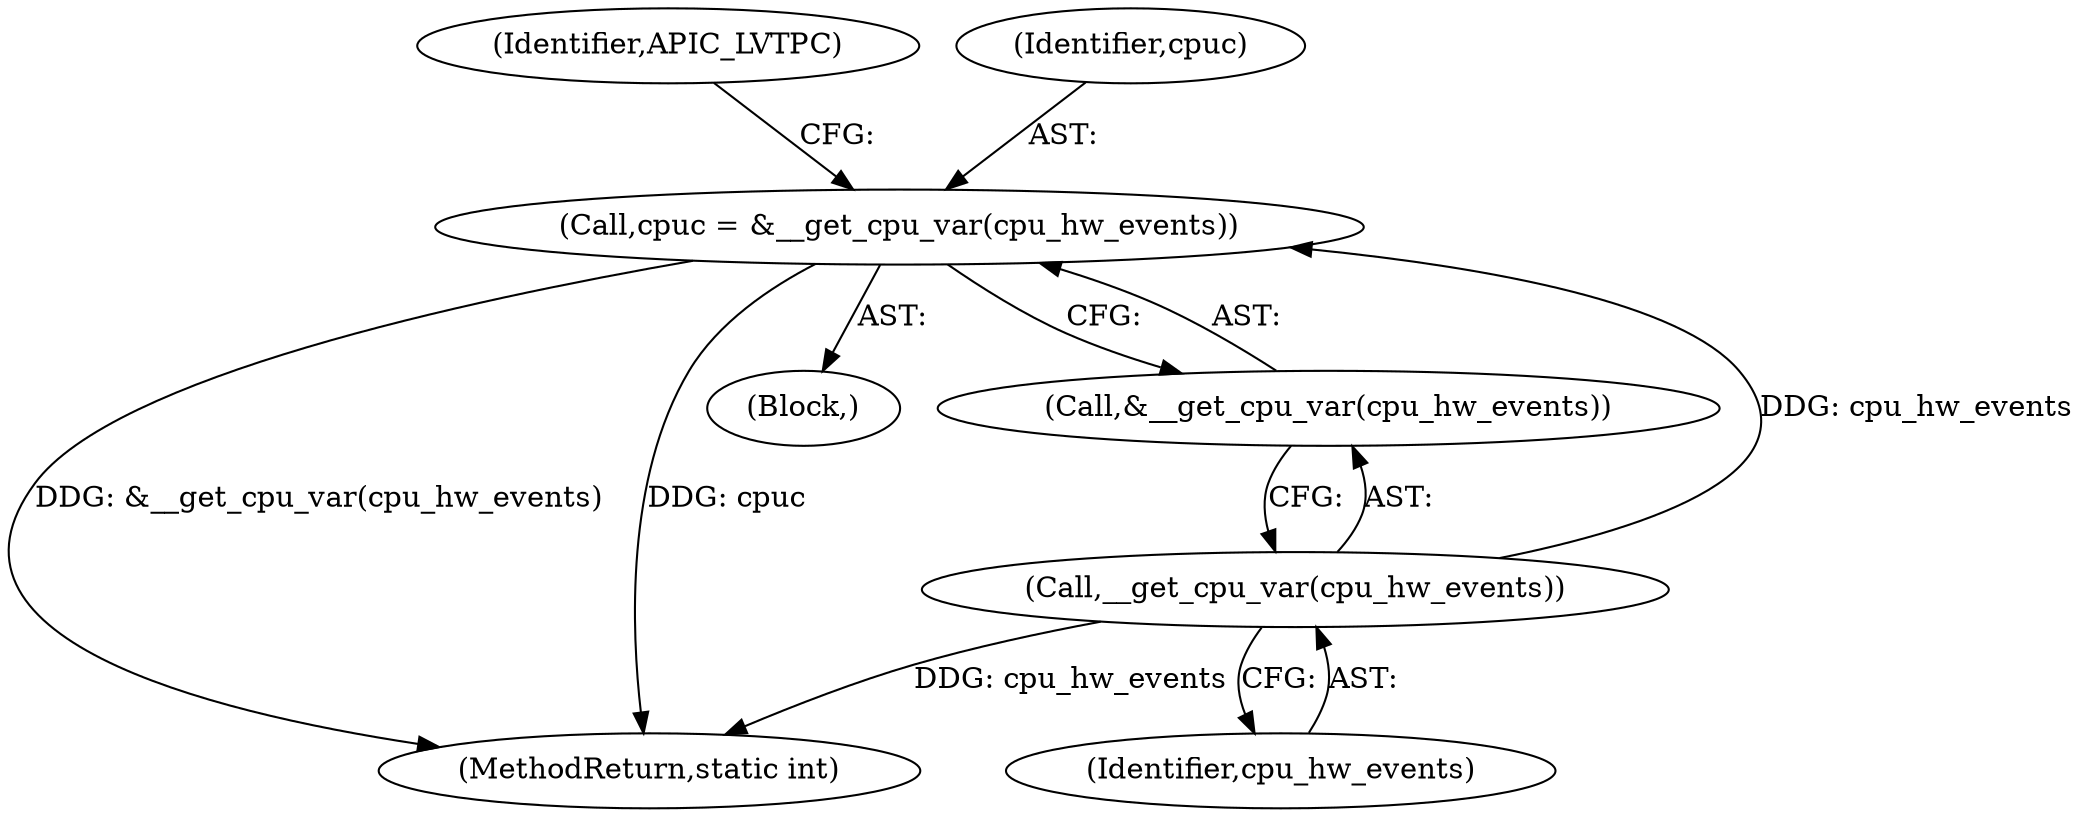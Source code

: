digraph "0_linux_a8b0ca17b80e92faab46ee7179ba9e99ccb61233_46@pointer" {
"1000116" [label="(Call,cpuc = &__get_cpu_var(cpu_hw_events))"];
"1000119" [label="(Call,__get_cpu_var(cpu_hw_events))"];
"1000226" [label="(MethodReturn,static int)"];
"1000122" [label="(Identifier,APIC_LVTPC)"];
"1000117" [label="(Identifier,cpuc)"];
"1000119" [label="(Call,__get_cpu_var(cpu_hw_events))"];
"1000105" [label="(Block,)"];
"1000116" [label="(Call,cpuc = &__get_cpu_var(cpu_hw_events))"];
"1000118" [label="(Call,&__get_cpu_var(cpu_hw_events))"];
"1000120" [label="(Identifier,cpu_hw_events)"];
"1000116" -> "1000105"  [label="AST: "];
"1000116" -> "1000118"  [label="CFG: "];
"1000117" -> "1000116"  [label="AST: "];
"1000118" -> "1000116"  [label="AST: "];
"1000122" -> "1000116"  [label="CFG: "];
"1000116" -> "1000226"  [label="DDG: &__get_cpu_var(cpu_hw_events)"];
"1000116" -> "1000226"  [label="DDG: cpuc"];
"1000119" -> "1000116"  [label="DDG: cpu_hw_events"];
"1000119" -> "1000118"  [label="AST: "];
"1000119" -> "1000120"  [label="CFG: "];
"1000120" -> "1000119"  [label="AST: "];
"1000118" -> "1000119"  [label="CFG: "];
"1000119" -> "1000226"  [label="DDG: cpu_hw_events"];
}

